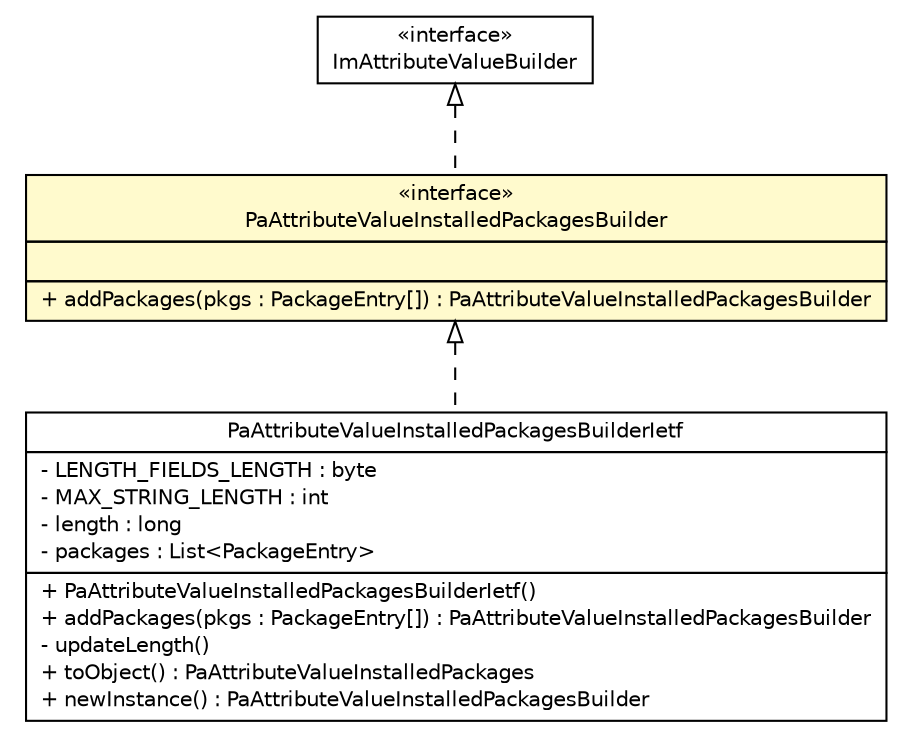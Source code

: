 #!/usr/local/bin/dot
#
# Class diagram 
# Generated by UMLGraph version R5_6 (http://www.umlgraph.org/)
#

digraph G {
	edge [fontname="Helvetica",fontsize=10,labelfontname="Helvetica",labelfontsize=10];
	node [fontname="Helvetica",fontsize=10,shape=plaintext];
	nodesep=0.25;
	ranksep=0.5;
	// de.hsbremen.tc.tnc.message.m.attribute.ImAttributeValueBuilder
	c75208 [label=<<table title="de.hsbremen.tc.tnc.message.m.attribute.ImAttributeValueBuilder" border="0" cellborder="1" cellspacing="0" cellpadding="2" port="p" href="../../../../../de/hsbremen/tc/tnc/message/m/attribute/ImAttributeValueBuilder.html">
		<tr><td><table border="0" cellspacing="0" cellpadding="1">
<tr><td align="center" balign="center"> &#171;interface&#187; </td></tr>
<tr><td align="center" balign="center"> ImAttributeValueBuilder </td></tr>
		</table></td></tr>
		</table>>, URL="../../../../../de/hsbremen/tc/tnc/message/m/attribute/ImAttributeValueBuilder.html", fontname="Helvetica", fontcolor="black", fontsize=10.0];
	// org.ietf.nea.pa.attribute.PaAttributeValueInstalledPackagesBuilderIetf
	c75400 [label=<<table title="org.ietf.nea.pa.attribute.PaAttributeValueInstalledPackagesBuilderIetf" border="0" cellborder="1" cellspacing="0" cellpadding="2" port="p" href="./PaAttributeValueInstalledPackagesBuilderIetf.html">
		<tr><td><table border="0" cellspacing="0" cellpadding="1">
<tr><td align="center" balign="center"> PaAttributeValueInstalledPackagesBuilderIetf </td></tr>
		</table></td></tr>
		<tr><td><table border="0" cellspacing="0" cellpadding="1">
<tr><td align="left" balign="left"> - LENGTH_FIELDS_LENGTH : byte </td></tr>
<tr><td align="left" balign="left"> - MAX_STRING_LENGTH : int </td></tr>
<tr><td align="left" balign="left"> - length : long </td></tr>
<tr><td align="left" balign="left"> - packages : List&lt;PackageEntry&gt; </td></tr>
		</table></td></tr>
		<tr><td><table border="0" cellspacing="0" cellpadding="1">
<tr><td align="left" balign="left"> + PaAttributeValueInstalledPackagesBuilderIetf() </td></tr>
<tr><td align="left" balign="left"> + addPackages(pkgs : PackageEntry[]) : PaAttributeValueInstalledPackagesBuilder </td></tr>
<tr><td align="left" balign="left"> - updateLength() </td></tr>
<tr><td align="left" balign="left"> + toObject() : PaAttributeValueInstalledPackages </td></tr>
<tr><td align="left" balign="left"> + newInstance() : PaAttributeValueInstalledPackagesBuilder </td></tr>
		</table></td></tr>
		</table>>, URL="./PaAttributeValueInstalledPackagesBuilderIetf.html", fontname="Helvetica", fontcolor="black", fontsize=10.0];
	// org.ietf.nea.pa.attribute.PaAttributeValueInstalledPackagesBuilder
	c75413 [label=<<table title="org.ietf.nea.pa.attribute.PaAttributeValueInstalledPackagesBuilder" border="0" cellborder="1" cellspacing="0" cellpadding="2" port="p" bgcolor="lemonChiffon" href="./PaAttributeValueInstalledPackagesBuilder.html">
		<tr><td><table border="0" cellspacing="0" cellpadding="1">
<tr><td align="center" balign="center"> &#171;interface&#187; </td></tr>
<tr><td align="center" balign="center"> PaAttributeValueInstalledPackagesBuilder </td></tr>
		</table></td></tr>
		<tr><td><table border="0" cellspacing="0" cellpadding="1">
<tr><td align="left" balign="left">  </td></tr>
		</table></td></tr>
		<tr><td><table border="0" cellspacing="0" cellpadding="1">
<tr><td align="left" balign="left"> + addPackages(pkgs : PackageEntry[]) : PaAttributeValueInstalledPackagesBuilder </td></tr>
		</table></td></tr>
		</table>>, URL="./PaAttributeValueInstalledPackagesBuilder.html", fontname="Helvetica", fontcolor="black", fontsize=10.0];
	//org.ietf.nea.pa.attribute.PaAttributeValueInstalledPackagesBuilderIetf implements org.ietf.nea.pa.attribute.PaAttributeValueInstalledPackagesBuilder
	c75413:p -> c75400:p [dir=back,arrowtail=empty,style=dashed];
	//org.ietf.nea.pa.attribute.PaAttributeValueInstalledPackagesBuilder implements de.hsbremen.tc.tnc.message.m.attribute.ImAttributeValueBuilder
	c75208:p -> c75413:p [dir=back,arrowtail=empty,style=dashed];
}

